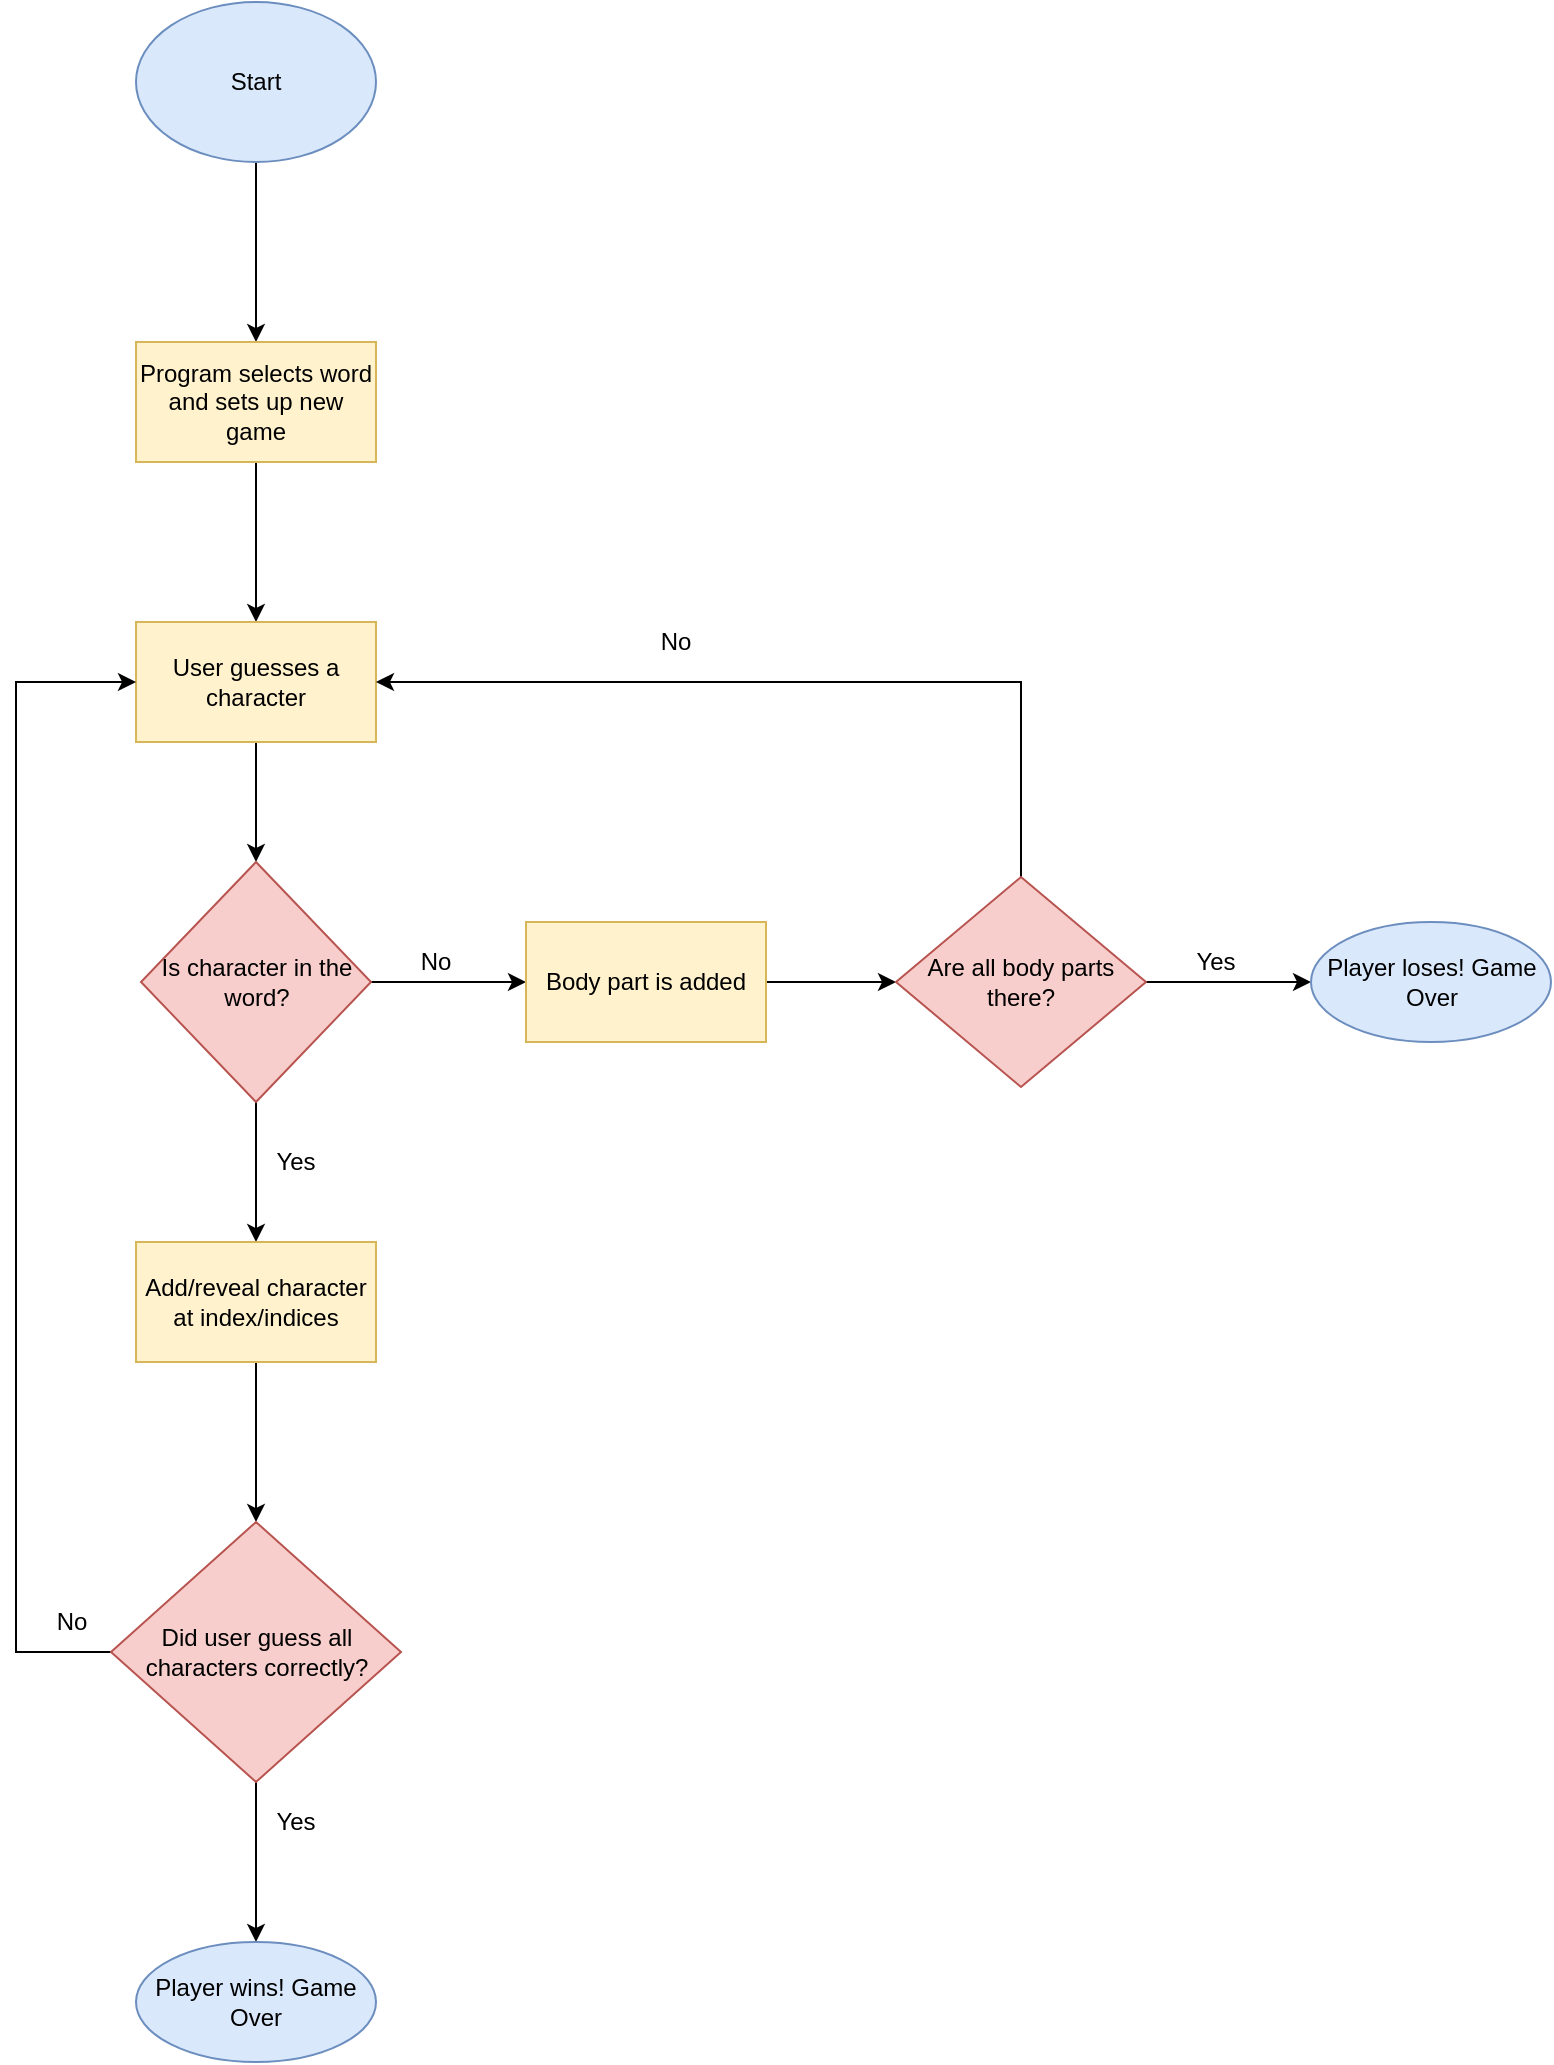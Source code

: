 <mxfile version="14.7.6" type="device"><diagram id="E9fV_5Ns_f2y0gAIEacw" name="Page-1"><mxGraphModel dx="870" dy="612" grid="1" gridSize="10" guides="1" tooltips="1" connect="1" arrows="1" fold="1" page="1" pageScale="1" pageWidth="850" pageHeight="1100" math="0" shadow="0"><root><mxCell id="0"/><mxCell id="1" parent="0"/><mxCell id="Z97S7Dk4d2WReN2CVFXr-3" value="" style="edgeStyle=orthogonalEdgeStyle;rounded=0;orthogonalLoop=1;jettySize=auto;html=1;" edge="1" parent="1" source="Z97S7Dk4d2WReN2CVFXr-1" target="Z97S7Dk4d2WReN2CVFXr-2"><mxGeometry relative="1" as="geometry"/></mxCell><mxCell id="Z97S7Dk4d2WReN2CVFXr-1" value="Start" style="ellipse;whiteSpace=wrap;html=1;fillColor=#dae8fc;strokeColor=#6c8ebf;" vertex="1" parent="1"><mxGeometry x="340" y="30" width="120" height="80" as="geometry"/></mxCell><mxCell id="Z97S7Dk4d2WReN2CVFXr-5" value="" style="edgeStyle=orthogonalEdgeStyle;rounded=0;orthogonalLoop=1;jettySize=auto;html=1;" edge="1" parent="1" source="Z97S7Dk4d2WReN2CVFXr-2" target="Z97S7Dk4d2WReN2CVFXr-4"><mxGeometry relative="1" as="geometry"/></mxCell><mxCell id="Z97S7Dk4d2WReN2CVFXr-2" value="Program selects word and sets up new game" style="whiteSpace=wrap;html=1;fillColor=#fff2cc;strokeColor=#d6b656;" vertex="1" parent="1"><mxGeometry x="340" y="200" width="120" height="60" as="geometry"/></mxCell><mxCell id="Z97S7Dk4d2WReN2CVFXr-7" value="" style="edgeStyle=orthogonalEdgeStyle;rounded=0;orthogonalLoop=1;jettySize=auto;html=1;" edge="1" parent="1" source="Z97S7Dk4d2WReN2CVFXr-4" target="Z97S7Dk4d2WReN2CVFXr-6"><mxGeometry relative="1" as="geometry"/></mxCell><mxCell id="Z97S7Dk4d2WReN2CVFXr-4" value="User guesses a character" style="whiteSpace=wrap;html=1;fillColor=#fff2cc;strokeColor=#d6b656;" vertex="1" parent="1"><mxGeometry x="340" y="340" width="120" height="60" as="geometry"/></mxCell><mxCell id="Z97S7Dk4d2WReN2CVFXr-11" value="" style="edgeStyle=orthogonalEdgeStyle;rounded=0;orthogonalLoop=1;jettySize=auto;html=1;" edge="1" parent="1" source="Z97S7Dk4d2WReN2CVFXr-6" target="Z97S7Dk4d2WReN2CVFXr-10"><mxGeometry relative="1" as="geometry"/></mxCell><mxCell id="Z97S7Dk4d2WReN2CVFXr-27" value="" style="edgeStyle=orthogonalEdgeStyle;rounded=0;orthogonalLoop=1;jettySize=auto;html=1;" edge="1" parent="1" source="Z97S7Dk4d2WReN2CVFXr-6" target="Z97S7Dk4d2WReN2CVFXr-26"><mxGeometry relative="1" as="geometry"/></mxCell><mxCell id="Z97S7Dk4d2WReN2CVFXr-6" value="Is character in the word?" style="rhombus;whiteSpace=wrap;html=1;fillColor=#f8cecc;strokeColor=#b85450;" vertex="1" parent="1"><mxGeometry x="342.5" y="460" width="115" height="120" as="geometry"/></mxCell><mxCell id="Z97S7Dk4d2WReN2CVFXr-16" value="" style="edgeStyle=orthogonalEdgeStyle;rounded=0;orthogonalLoop=1;jettySize=auto;html=1;" edge="1" parent="1" source="Z97S7Dk4d2WReN2CVFXr-10" target="Z97S7Dk4d2WReN2CVFXr-15"><mxGeometry relative="1" as="geometry"/></mxCell><mxCell id="Z97S7Dk4d2WReN2CVFXr-10" value="Body part is added" style="whiteSpace=wrap;html=1;fillColor=#fff2cc;strokeColor=#d6b656;" vertex="1" parent="1"><mxGeometry x="535" y="490" width="120" height="60" as="geometry"/></mxCell><mxCell id="Z97S7Dk4d2WReN2CVFXr-17" style="edgeStyle=orthogonalEdgeStyle;rounded=0;orthogonalLoop=1;jettySize=auto;html=1;exitX=0.5;exitY=0;exitDx=0;exitDy=0;entryX=1;entryY=0.5;entryDx=0;entryDy=0;" edge="1" parent="1" source="Z97S7Dk4d2WReN2CVFXr-15" target="Z97S7Dk4d2WReN2CVFXr-4"><mxGeometry relative="1" as="geometry"/></mxCell><mxCell id="Z97S7Dk4d2WReN2CVFXr-20" value="" style="edgeStyle=orthogonalEdgeStyle;rounded=0;orthogonalLoop=1;jettySize=auto;html=1;" edge="1" parent="1" source="Z97S7Dk4d2WReN2CVFXr-15" target="Z97S7Dk4d2WReN2CVFXr-19"><mxGeometry relative="1" as="geometry"/></mxCell><mxCell id="Z97S7Dk4d2WReN2CVFXr-15" value="Are all body parts there?" style="rhombus;whiteSpace=wrap;html=1;fillColor=#f8cecc;strokeColor=#b85450;" vertex="1" parent="1"><mxGeometry x="720" y="467.5" width="125" height="105" as="geometry"/></mxCell><mxCell id="Z97S7Dk4d2WReN2CVFXr-18" value="No" style="text;html=1;strokeColor=none;fillColor=none;align=center;verticalAlign=middle;whiteSpace=wrap;rounded=0;" vertex="1" parent="1"><mxGeometry x="590" y="340" width="40" height="20" as="geometry"/></mxCell><mxCell id="Z97S7Dk4d2WReN2CVFXr-19" value="Player loses! Game Over" style="ellipse;whiteSpace=wrap;html=1;fillColor=#dae8fc;strokeColor=#6c8ebf;" vertex="1" parent="1"><mxGeometry x="927.5" y="490" width="120" height="60" as="geometry"/></mxCell><mxCell id="Z97S7Dk4d2WReN2CVFXr-21" value="Yes" style="text;html=1;strokeColor=none;fillColor=none;align=center;verticalAlign=middle;whiteSpace=wrap;rounded=0;" vertex="1" parent="1"><mxGeometry x="860" y="500" width="40" height="20" as="geometry"/></mxCell><mxCell id="Z97S7Dk4d2WReN2CVFXr-22" value="No" style="text;html=1;strokeColor=none;fillColor=none;align=center;verticalAlign=middle;whiteSpace=wrap;rounded=0;" vertex="1" parent="1"><mxGeometry x="470" y="500" width="40" height="20" as="geometry"/></mxCell><mxCell id="Z97S7Dk4d2WReN2CVFXr-29" value="" style="edgeStyle=orthogonalEdgeStyle;rounded=0;orthogonalLoop=1;jettySize=auto;html=1;" edge="1" parent="1" source="Z97S7Dk4d2WReN2CVFXr-26" target="Z97S7Dk4d2WReN2CVFXr-28"><mxGeometry relative="1" as="geometry"/></mxCell><mxCell id="Z97S7Dk4d2WReN2CVFXr-26" value="Add/reveal character at index/indices" style="whiteSpace=wrap;html=1;fillColor=#fff2cc;strokeColor=#d6b656;" vertex="1" parent="1"><mxGeometry x="340" y="650" width="120" height="60" as="geometry"/></mxCell><mxCell id="Z97S7Dk4d2WReN2CVFXr-30" style="edgeStyle=orthogonalEdgeStyle;rounded=0;orthogonalLoop=1;jettySize=auto;html=1;exitX=0;exitY=0.5;exitDx=0;exitDy=0;entryX=0;entryY=0.5;entryDx=0;entryDy=0;" edge="1" parent="1" source="Z97S7Dk4d2WReN2CVFXr-28" target="Z97S7Dk4d2WReN2CVFXr-4"><mxGeometry relative="1" as="geometry"><Array as="points"><mxPoint x="280" y="855"/><mxPoint x="280" y="370"/></Array></mxGeometry></mxCell><mxCell id="Z97S7Dk4d2WReN2CVFXr-32" value="" style="edgeStyle=orthogonalEdgeStyle;rounded=0;orthogonalLoop=1;jettySize=auto;html=1;" edge="1" parent="1" source="Z97S7Dk4d2WReN2CVFXr-28" target="Z97S7Dk4d2WReN2CVFXr-31"><mxGeometry relative="1" as="geometry"/></mxCell><mxCell id="Z97S7Dk4d2WReN2CVFXr-28" value="Did user guess all characters correctly?" style="rhombus;whiteSpace=wrap;html=1;fillColor=#f8cecc;strokeColor=#b85450;" vertex="1" parent="1"><mxGeometry x="327.5" y="790" width="145" height="130" as="geometry"/></mxCell><mxCell id="Z97S7Dk4d2WReN2CVFXr-31" value="Player wins! Game Over" style="ellipse;whiteSpace=wrap;html=1;fillColor=#dae8fc;strokeColor=#6c8ebf;" vertex="1" parent="1"><mxGeometry x="340" y="1000" width="120" height="60" as="geometry"/></mxCell><mxCell id="Z97S7Dk4d2WReN2CVFXr-33" value="Yes" style="text;html=1;strokeColor=none;fillColor=none;align=center;verticalAlign=middle;whiteSpace=wrap;rounded=0;" vertex="1" parent="1"><mxGeometry x="400" y="930" width="40" height="20" as="geometry"/></mxCell><mxCell id="Z97S7Dk4d2WReN2CVFXr-35" value="No" style="text;html=1;strokeColor=none;fillColor=none;align=center;verticalAlign=middle;whiteSpace=wrap;rounded=0;" vertex="1" parent="1"><mxGeometry x="287.5" y="830" width="40" height="20" as="geometry"/></mxCell><mxCell id="Z97S7Dk4d2WReN2CVFXr-36" value="Yes" style="text;html=1;strokeColor=none;fillColor=none;align=center;verticalAlign=middle;whiteSpace=wrap;rounded=0;" vertex="1" parent="1"><mxGeometry x="400" y="600" width="40" height="20" as="geometry"/></mxCell></root></mxGraphModel></diagram></mxfile>